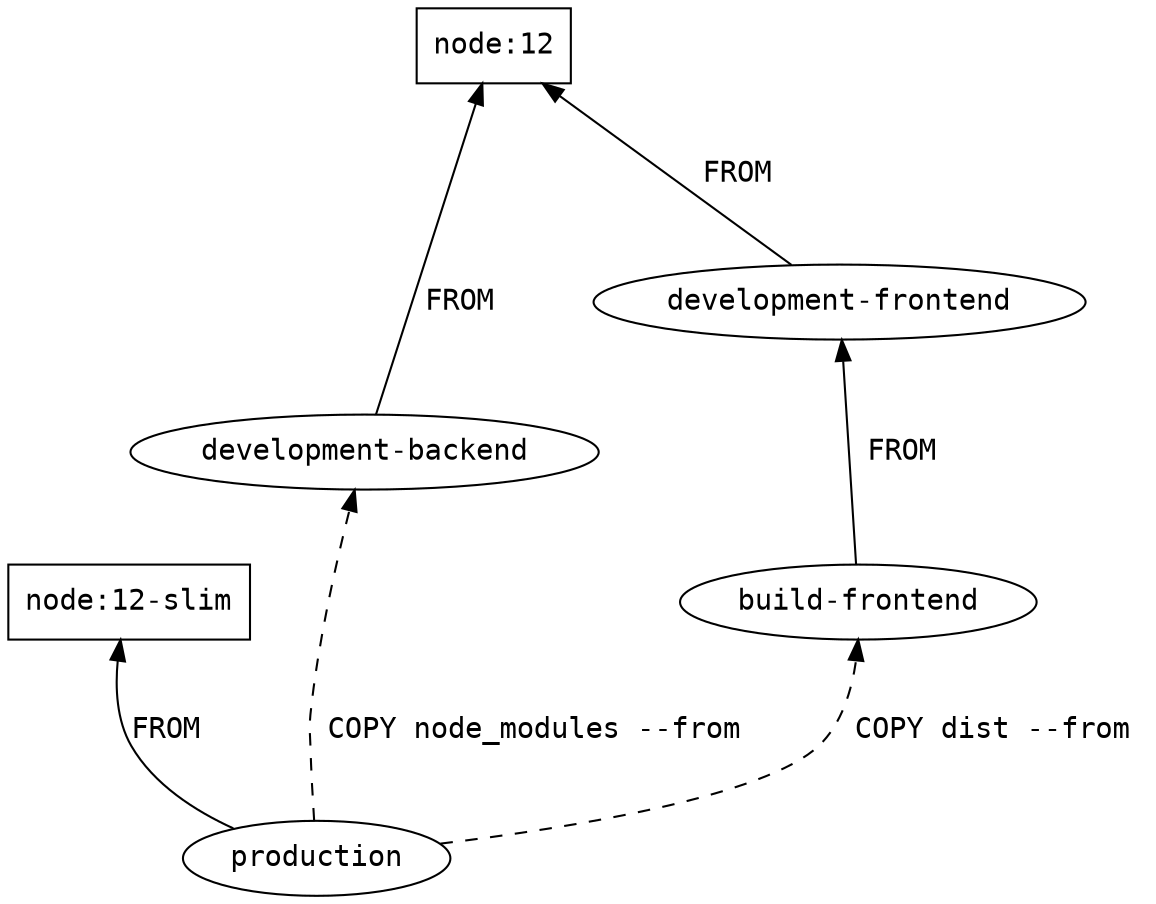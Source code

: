 digraph {
  rankdir=BT;
  node [fontname="Courier"];
  edge [fontname="Courier"];
  ranksep=1;

  node_12 [shape=box,label="node:12"];
  node_12_slim [shape=box,label="node:12-slim"];

  development_backend [label="development-backend"];
  development_frontend [label="development-frontend"];
  build_frontend [label="build-frontend"];
  production [label="production"];

  development_backend -> node_12 [label="FROM"];
  development_frontend -> node_12 [label=" FROM"];
  build_frontend -> development_frontend [label=" FROM"];
  production -> node_12_slim [label="FROM    "];

  production -> development_backend [style=dashed,label=" COPY node_modules --from    "];
  production -> build_frontend [style=dashed,label=" COPY dist --from "];
}
